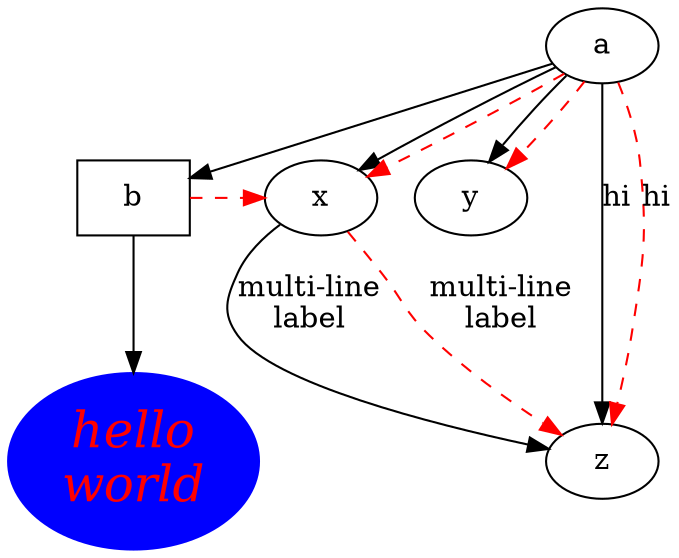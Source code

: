 digraph test3 {
       a -> b -> c;
       a -> {x y};
       b [shape=box];
       c [label="hello\nworld",color=blue,color=blue,fontsize=24,
            fontname="Palatino-Italic",fontcolor=red,style=filled];
       a -> z [label="hi", weight=65537];
       x -> z [label="multi-line\nlabel"];
       edge [style=dashed,color=red];
       a -> {x y};
       b [shape=box];
       c [label="hello\nworld",color=blue,fontsize=24,
            fontname="Palatino-Italic",fontcolor=red,style=filled];
       a -> z [label="hi", weight=-1];
       x -> z [label="multi-line\nlabel"];
       edge [style=dashed,color=red];
       b -> x;
       {rank=same; b x}
}

